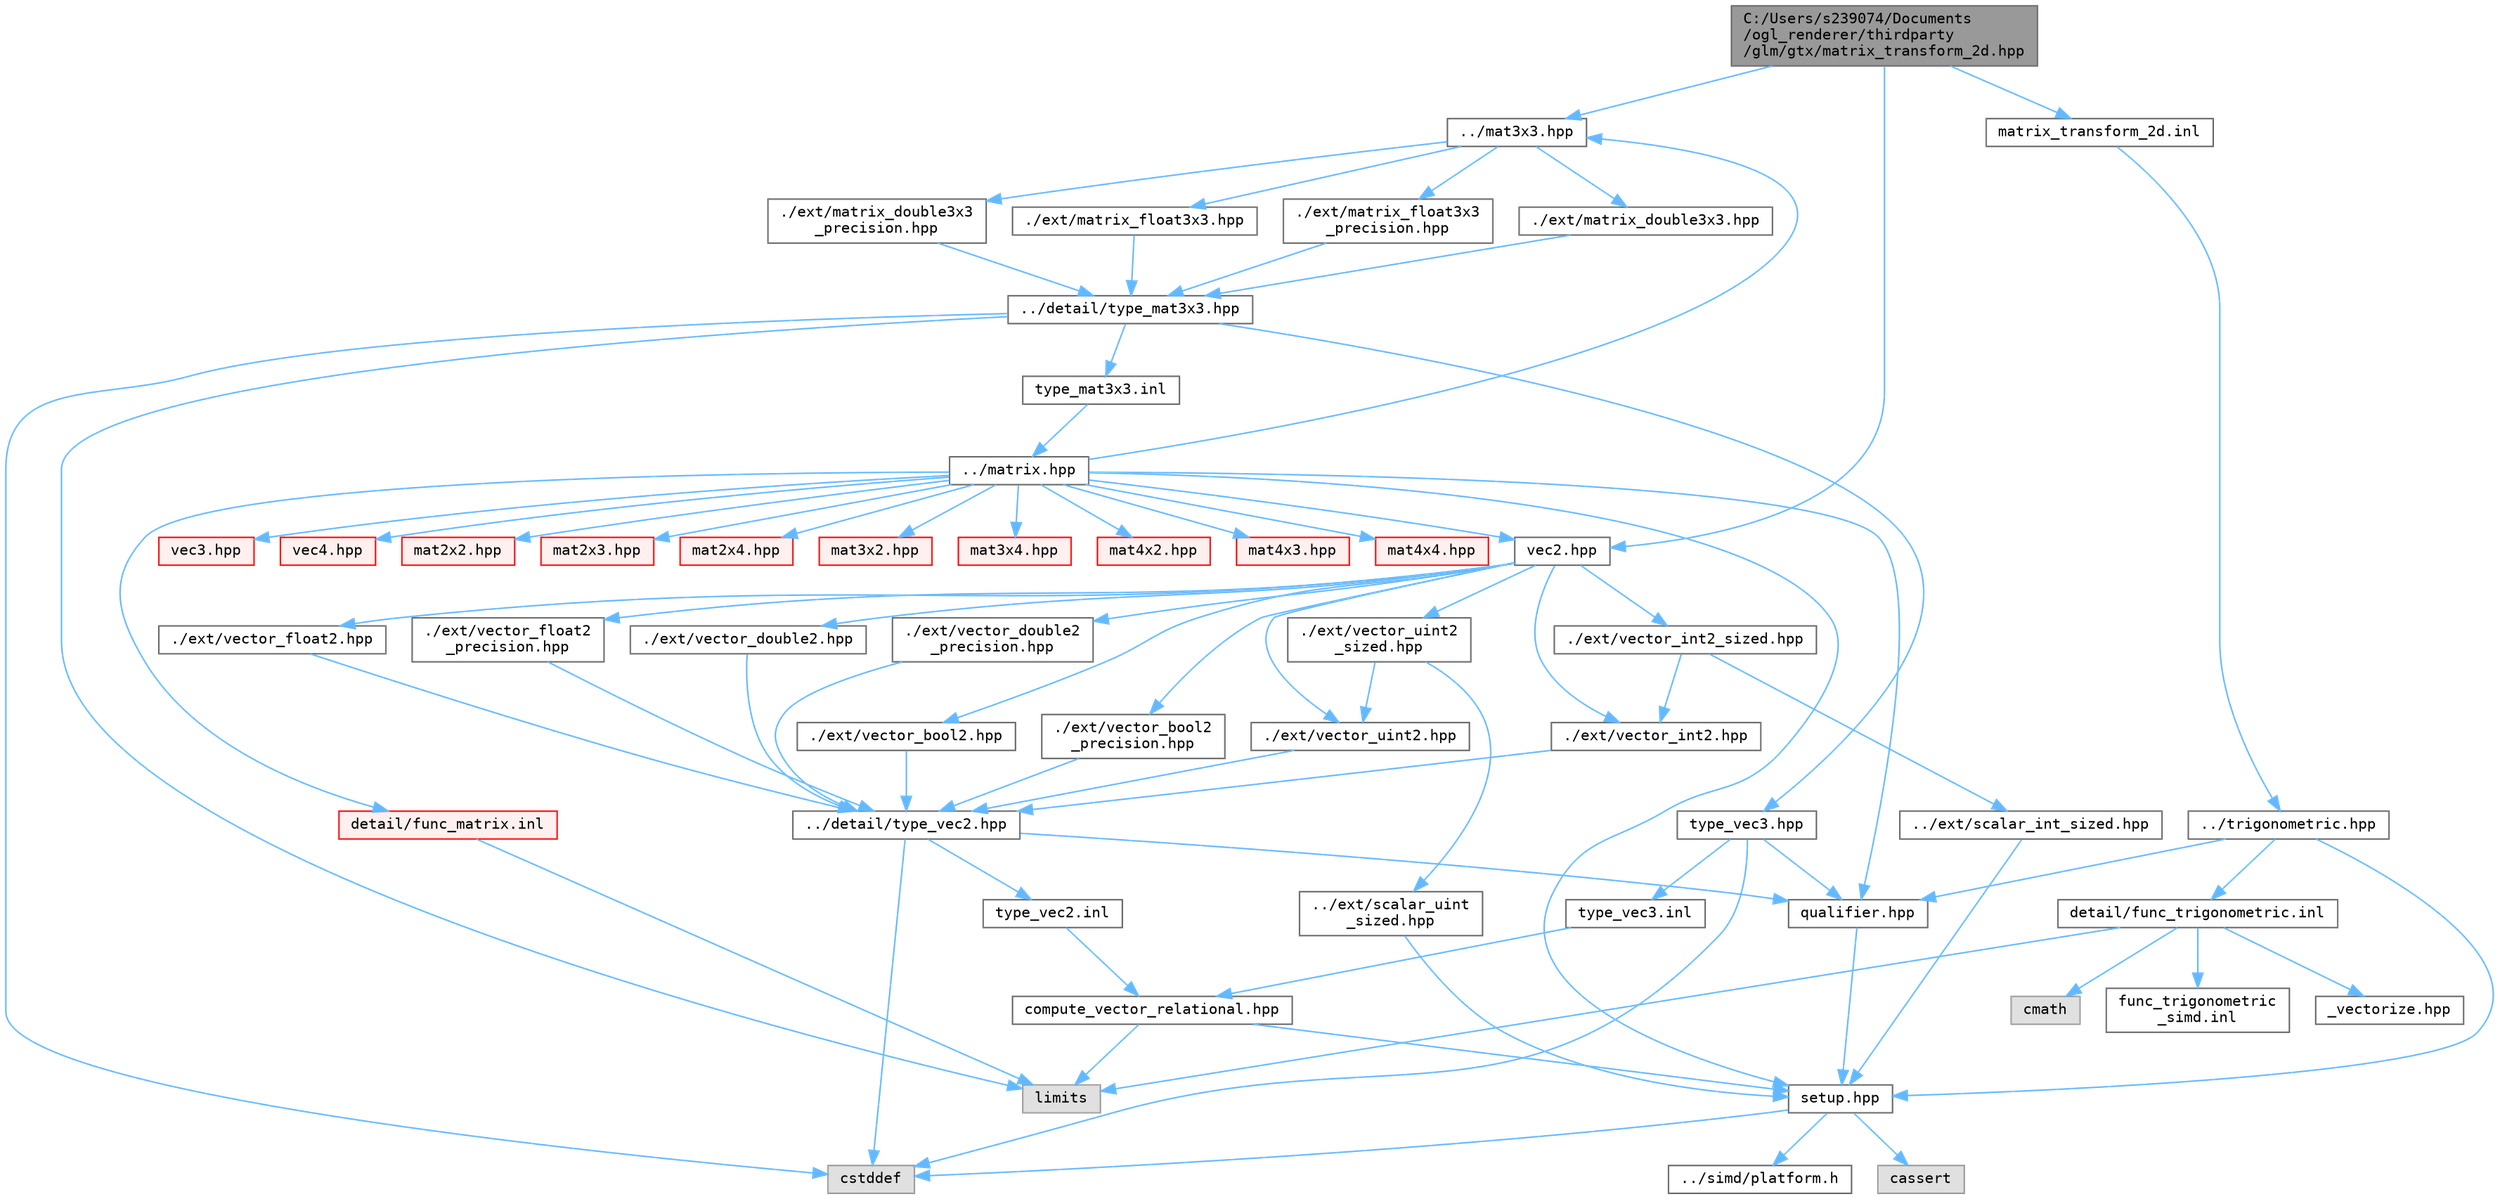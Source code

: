 digraph "C:/Users/s239074/Documents/ogl_renderer/thirdparty/glm/gtx/matrix_transform_2d.hpp"
{
 // LATEX_PDF_SIZE
  bgcolor="transparent";
  edge [fontname=Terminal,fontsize=10,labelfontname=Helvetica,labelfontsize=10];
  node [fontname=Terminal,fontsize=10,shape=box,height=0.2,width=0.4];
  Node1 [label="C:/Users/s239074/Documents\l/ogl_renderer/thirdparty\l/glm/gtx/matrix_transform_2d.hpp",height=0.2,width=0.4,color="gray40", fillcolor="grey60", style="filled", fontcolor="black",tooltip=" "];
  Node1 -> Node2 [color="steelblue1",style="solid"];
  Node2 [label="../mat3x3.hpp",height=0.2,width=0.4,color="grey40", fillcolor="white", style="filled",URL="$mat3x3_8hpp.html",tooltip=" "];
  Node2 -> Node3 [color="steelblue1",style="solid"];
  Node3 [label="./ext/matrix_double3x3.hpp",height=0.2,width=0.4,color="grey40", fillcolor="white", style="filled",URL="$matrix__double3x3_8hpp.html",tooltip=" "];
  Node3 -> Node4 [color="steelblue1",style="solid"];
  Node4 [label="../detail/type_mat3x3.hpp",height=0.2,width=0.4,color="grey40", fillcolor="white", style="filled",URL="$type__mat3x3_8hpp.html",tooltip=" "];
  Node4 -> Node5 [color="steelblue1",style="solid"];
  Node5 [label="type_vec3.hpp",height=0.2,width=0.4,color="grey40", fillcolor="white", style="filled",URL="$type__vec3_8hpp.html",tooltip=" "];
  Node5 -> Node6 [color="steelblue1",style="solid"];
  Node6 [label="qualifier.hpp",height=0.2,width=0.4,color="grey40", fillcolor="white", style="filled",URL="$qualifier_8hpp.html",tooltip=" "];
  Node6 -> Node7 [color="steelblue1",style="solid"];
  Node7 [label="setup.hpp",height=0.2,width=0.4,color="grey40", fillcolor="white", style="filled",URL="$setup_8hpp.html",tooltip=" "];
  Node7 -> Node8 [color="steelblue1",style="solid"];
  Node8 [label="cassert",height=0.2,width=0.4,color="grey60", fillcolor="#E0E0E0", style="filled",tooltip=" "];
  Node7 -> Node9 [color="steelblue1",style="solid"];
  Node9 [label="cstddef",height=0.2,width=0.4,color="grey60", fillcolor="#E0E0E0", style="filled",tooltip=" "];
  Node7 -> Node10 [color="steelblue1",style="solid"];
  Node10 [label="../simd/platform.h",height=0.2,width=0.4,color="grey40", fillcolor="white", style="filled",URL="$platform_8h.html",tooltip=" "];
  Node5 -> Node9 [color="steelblue1",style="solid"];
  Node5 -> Node11 [color="steelblue1",style="solid"];
  Node11 [label="type_vec3.inl",height=0.2,width=0.4,color="grey40", fillcolor="white", style="filled",URL="$type__vec3_8inl.html",tooltip=" "];
  Node11 -> Node12 [color="steelblue1",style="solid"];
  Node12 [label="compute_vector_relational.hpp",height=0.2,width=0.4,color="grey40", fillcolor="white", style="filled",URL="$compute__vector__relational_8hpp.html",tooltip=" "];
  Node12 -> Node7 [color="steelblue1",style="solid"];
  Node12 -> Node13 [color="steelblue1",style="solid"];
  Node13 [label="limits",height=0.2,width=0.4,color="grey60", fillcolor="#E0E0E0", style="filled",tooltip=" "];
  Node4 -> Node13 [color="steelblue1",style="solid"];
  Node4 -> Node9 [color="steelblue1",style="solid"];
  Node4 -> Node14 [color="steelblue1",style="solid"];
  Node14 [label="type_mat3x3.inl",height=0.2,width=0.4,color="grey40", fillcolor="white", style="filled",URL="$type__mat3x3_8inl.html",tooltip=" "];
  Node14 -> Node15 [color="steelblue1",style="solid"];
  Node15 [label="../matrix.hpp",height=0.2,width=0.4,color="grey40", fillcolor="white", style="filled",URL="$matrix_8hpp.html",tooltip=" "];
  Node15 -> Node6 [color="steelblue1",style="solid"];
  Node15 -> Node7 [color="steelblue1",style="solid"];
  Node15 -> Node16 [color="steelblue1",style="solid"];
  Node16 [label="vec2.hpp",height=0.2,width=0.4,color="grey40", fillcolor="white", style="filled",URL="$vec2_8hpp.html",tooltip=" "];
  Node16 -> Node17 [color="steelblue1",style="solid"];
  Node17 [label="./ext/vector_bool2.hpp",height=0.2,width=0.4,color="grey40", fillcolor="white", style="filled",URL="$vector__bool2_8hpp.html",tooltip=" "];
  Node17 -> Node18 [color="steelblue1",style="solid"];
  Node18 [label="../detail/type_vec2.hpp",height=0.2,width=0.4,color="grey40", fillcolor="white", style="filled",URL="$type__vec2_8hpp.html",tooltip=" "];
  Node18 -> Node6 [color="steelblue1",style="solid"];
  Node18 -> Node9 [color="steelblue1",style="solid"];
  Node18 -> Node19 [color="steelblue1",style="solid"];
  Node19 [label="type_vec2.inl",height=0.2,width=0.4,color="grey40", fillcolor="white", style="filled",URL="$type__vec2_8inl.html",tooltip=" "];
  Node19 -> Node12 [color="steelblue1",style="solid"];
  Node16 -> Node20 [color="steelblue1",style="solid"];
  Node20 [label="./ext/vector_bool2\l_precision.hpp",height=0.2,width=0.4,color="grey40", fillcolor="white", style="filled",URL="$vector__bool2__precision_8hpp.html",tooltip=" "];
  Node20 -> Node18 [color="steelblue1",style="solid"];
  Node16 -> Node21 [color="steelblue1",style="solid"];
  Node21 [label="./ext/vector_float2.hpp",height=0.2,width=0.4,color="grey40", fillcolor="white", style="filled",URL="$vector__float2_8hpp.html",tooltip=" "];
  Node21 -> Node18 [color="steelblue1",style="solid"];
  Node16 -> Node22 [color="steelblue1",style="solid"];
  Node22 [label="./ext/vector_float2\l_precision.hpp",height=0.2,width=0.4,color="grey40", fillcolor="white", style="filled",URL="$vector__float2__precision_8hpp.html",tooltip=" "];
  Node22 -> Node18 [color="steelblue1",style="solid"];
  Node16 -> Node23 [color="steelblue1",style="solid"];
  Node23 [label="./ext/vector_double2.hpp",height=0.2,width=0.4,color="grey40", fillcolor="white", style="filled",URL="$vector__double2_8hpp.html",tooltip=" "];
  Node23 -> Node18 [color="steelblue1",style="solid"];
  Node16 -> Node24 [color="steelblue1",style="solid"];
  Node24 [label="./ext/vector_double2\l_precision.hpp",height=0.2,width=0.4,color="grey40", fillcolor="white", style="filled",URL="$vector__double2__precision_8hpp.html",tooltip=" "];
  Node24 -> Node18 [color="steelblue1",style="solid"];
  Node16 -> Node25 [color="steelblue1",style="solid"];
  Node25 [label="./ext/vector_int2.hpp",height=0.2,width=0.4,color="grey40", fillcolor="white", style="filled",URL="$vector__int2_8hpp.html",tooltip=" "];
  Node25 -> Node18 [color="steelblue1",style="solid"];
  Node16 -> Node26 [color="steelblue1",style="solid"];
  Node26 [label="./ext/vector_int2_sized.hpp",height=0.2,width=0.4,color="grey40", fillcolor="white", style="filled",URL="$vector__int2__sized_8hpp.html",tooltip=" "];
  Node26 -> Node25 [color="steelblue1",style="solid"];
  Node26 -> Node27 [color="steelblue1",style="solid"];
  Node27 [label="../ext/scalar_int_sized.hpp",height=0.2,width=0.4,color="grey40", fillcolor="white", style="filled",URL="$scalar__int__sized_8hpp.html",tooltip=" "];
  Node27 -> Node7 [color="steelblue1",style="solid"];
  Node16 -> Node28 [color="steelblue1",style="solid"];
  Node28 [label="./ext/vector_uint2.hpp",height=0.2,width=0.4,color="grey40", fillcolor="white", style="filled",URL="$vector__uint2_8hpp.html",tooltip=" "];
  Node28 -> Node18 [color="steelblue1",style="solid"];
  Node16 -> Node29 [color="steelblue1",style="solid"];
  Node29 [label="./ext/vector_uint2\l_sized.hpp",height=0.2,width=0.4,color="grey40", fillcolor="white", style="filled",URL="$vector__uint2__sized_8hpp.html",tooltip=" "];
  Node29 -> Node28 [color="steelblue1",style="solid"];
  Node29 -> Node30 [color="steelblue1",style="solid"];
  Node30 [label="../ext/scalar_uint\l_sized.hpp",height=0.2,width=0.4,color="grey40", fillcolor="white", style="filled",URL="$scalar__uint__sized_8hpp.html",tooltip=" "];
  Node30 -> Node7 [color="steelblue1",style="solid"];
  Node15 -> Node31 [color="steelblue1",style="solid"];
  Node31 [label="vec3.hpp",height=0.2,width=0.4,color="red", fillcolor="#FFF0F0", style="filled",URL="$vec3_8hpp.html",tooltip=" "];
  Node15 -> Node42 [color="steelblue1",style="solid"];
  Node42 [label="vec4.hpp",height=0.2,width=0.4,color="red", fillcolor="#FFF0F0", style="filled",URL="$vec4_8hpp.html",tooltip=" "];
  Node15 -> Node55 [color="steelblue1",style="solid"];
  Node55 [label="mat2x2.hpp",height=0.2,width=0.4,color="red", fillcolor="#FFF0F0", style="filled",URL="$mat2x2_8hpp.html",tooltip=" "];
  Node15 -> Node62 [color="steelblue1",style="solid"];
  Node62 [label="mat2x3.hpp",height=0.2,width=0.4,color="red", fillcolor="#FFF0F0", style="filled",URL="$mat2x3_8hpp.html",tooltip=" "];
  Node15 -> Node69 [color="steelblue1",style="solid"];
  Node69 [label="mat2x4.hpp",height=0.2,width=0.4,color="red", fillcolor="#FFF0F0", style="filled",URL="$mat2x4_8hpp.html",tooltip=" "];
  Node15 -> Node76 [color="steelblue1",style="solid"];
  Node76 [label="mat3x2.hpp",height=0.2,width=0.4,color="red", fillcolor="#FFF0F0", style="filled",URL="$mat3x2_8hpp.html",tooltip=" "];
  Node15 -> Node2 [color="steelblue1",style="solid"];
  Node15 -> Node83 [color="steelblue1",style="solid"];
  Node83 [label="mat3x4.hpp",height=0.2,width=0.4,color="red", fillcolor="#FFF0F0", style="filled",URL="$mat3x4_8hpp.html",tooltip=" "];
  Node15 -> Node90 [color="steelblue1",style="solid"];
  Node90 [label="mat4x2.hpp",height=0.2,width=0.4,color="red", fillcolor="#FFF0F0", style="filled",URL="$mat4x2_8hpp.html",tooltip=" "];
  Node15 -> Node97 [color="steelblue1",style="solid"];
  Node97 [label="mat4x3.hpp",height=0.2,width=0.4,color="red", fillcolor="#FFF0F0", style="filled",URL="$mat4x3_8hpp.html",tooltip=" "];
  Node15 -> Node104 [color="steelblue1",style="solid"];
  Node104 [label="mat4x4.hpp",height=0.2,width=0.4,color="red", fillcolor="#FFF0F0", style="filled",URL="$mat4x4_8hpp.html",tooltip=" "];
  Node15 -> Node111 [color="steelblue1",style="solid"];
  Node111 [label="detail/func_matrix.inl",height=0.2,width=0.4,color="red", fillcolor="#FFF0F0", style="filled",URL="$func__matrix_8inl.html",tooltip=" "];
  Node111 -> Node13 [color="steelblue1",style="solid"];
  Node2 -> Node127 [color="steelblue1",style="solid"];
  Node127 [label="./ext/matrix_double3x3\l_precision.hpp",height=0.2,width=0.4,color="grey40", fillcolor="white", style="filled",URL="$matrix__double3x3__precision_8hpp.html",tooltip=" "];
  Node127 -> Node4 [color="steelblue1",style="solid"];
  Node2 -> Node128 [color="steelblue1",style="solid"];
  Node128 [label="./ext/matrix_float3x3.hpp",height=0.2,width=0.4,color="grey40", fillcolor="white", style="filled",URL="$matrix__float3x3_8hpp.html",tooltip=" "];
  Node128 -> Node4 [color="steelblue1",style="solid"];
  Node2 -> Node129 [color="steelblue1",style="solid"];
  Node129 [label="./ext/matrix_float3x3\l_precision.hpp",height=0.2,width=0.4,color="grey40", fillcolor="white", style="filled",URL="$matrix__float3x3__precision_8hpp.html",tooltip=" "];
  Node129 -> Node4 [color="steelblue1",style="solid"];
  Node1 -> Node16 [color="steelblue1",style="solid"];
  Node1 -> Node130 [color="steelblue1",style="solid"];
  Node130 [label="matrix_transform_2d.inl",height=0.2,width=0.4,color="grey40", fillcolor="white", style="filled",URL="$matrix__transform__2d_8inl.html",tooltip=" "];
  Node130 -> Node131 [color="steelblue1",style="solid"];
  Node131 [label="../trigonometric.hpp",height=0.2,width=0.4,color="grey40", fillcolor="white", style="filled",URL="$trigonometric_8hpp.html",tooltip=" "];
  Node131 -> Node7 [color="steelblue1",style="solid"];
  Node131 -> Node6 [color="steelblue1",style="solid"];
  Node131 -> Node132 [color="steelblue1",style="solid"];
  Node132 [label="detail/func_trigonometric.inl",height=0.2,width=0.4,color="grey40", fillcolor="white", style="filled",URL="$func__trigonometric_8inl.html",tooltip=" "];
  Node132 -> Node122 [color="steelblue1",style="solid"];
  Node122 [label="_vectorize.hpp",height=0.2,width=0.4,color="grey40", fillcolor="white", style="filled",URL="$__vectorize_8hpp.html",tooltip=" "];
  Node132 -> Node117 [color="steelblue1",style="solid"];
  Node117 [label="cmath",height=0.2,width=0.4,color="grey60", fillcolor="#E0E0E0", style="filled",tooltip=" "];
  Node132 -> Node13 [color="steelblue1",style="solid"];
  Node132 -> Node133 [color="steelblue1",style="solid"];
  Node133 [label="func_trigonometric\l_simd.inl",height=0.2,width=0.4,color="grey40", fillcolor="white", style="filled",URL="$func__trigonometric__simd_8inl.html",tooltip=" "];
}
